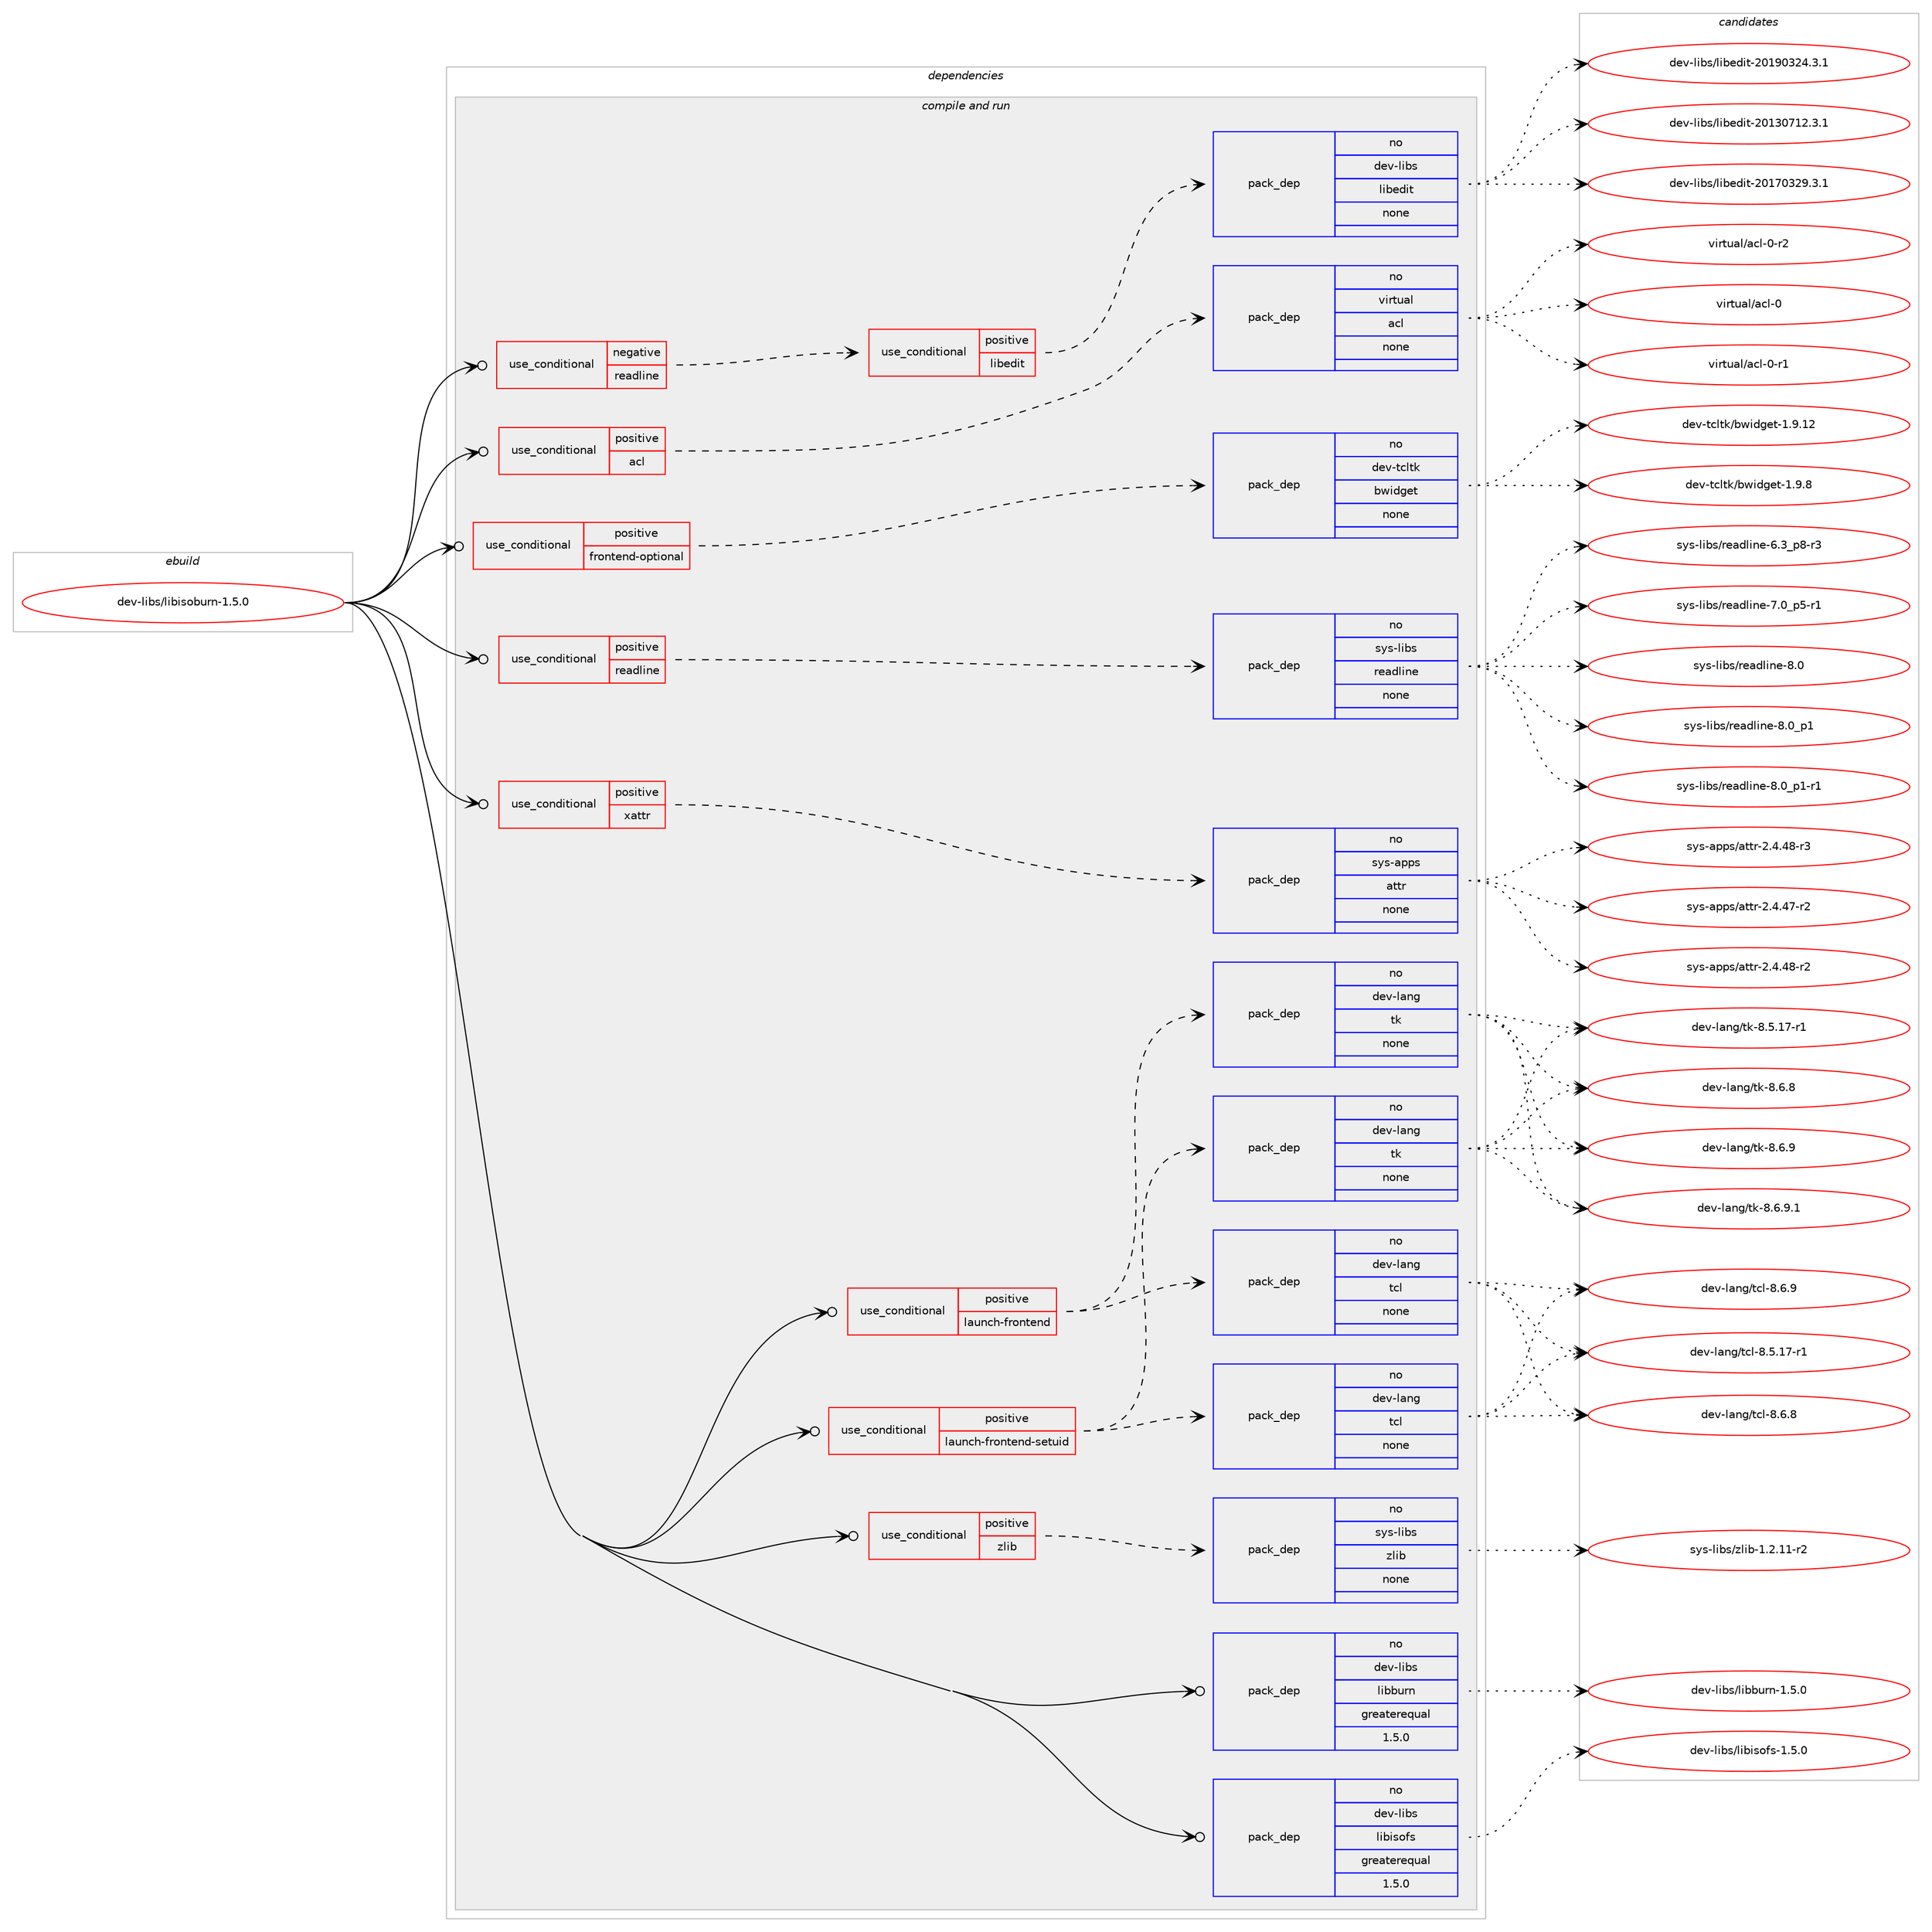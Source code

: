 digraph prolog {

# *************
# Graph options
# *************

newrank=true;
concentrate=true;
compound=true;
graph [rankdir=LR,fontname=Helvetica,fontsize=10,ranksep=1.5];#, ranksep=2.5, nodesep=0.2];
edge  [arrowhead=vee];
node  [fontname=Helvetica,fontsize=10];

# **********
# The ebuild
# **********

subgraph cluster_leftcol {
color=gray;
rank=same;
label=<<i>ebuild</i>>;
id [label="dev-libs/libisoburn-1.5.0", color=red, width=4, href="../dev-libs/libisoburn-1.5.0.svg"];
}

# ****************
# The dependencies
# ****************

subgraph cluster_midcol {
color=gray;
label=<<i>dependencies</i>>;
subgraph cluster_compile {
fillcolor="#eeeeee";
style=filled;
label=<<i>compile</i>>;
}
subgraph cluster_compileandrun {
fillcolor="#eeeeee";
style=filled;
label=<<i>compile and run</i>>;
subgraph cond131786 {
dependency566010 [label=<<TABLE BORDER="0" CELLBORDER="1" CELLSPACING="0" CELLPADDING="4"><TR><TD ROWSPAN="3" CELLPADDING="10">use_conditional</TD></TR><TR><TD>negative</TD></TR><TR><TD>readline</TD></TR></TABLE>>, shape=none, color=red];
subgraph cond131787 {
dependency566011 [label=<<TABLE BORDER="0" CELLBORDER="1" CELLSPACING="0" CELLPADDING="4"><TR><TD ROWSPAN="3" CELLPADDING="10">use_conditional</TD></TR><TR><TD>positive</TD></TR><TR><TD>libedit</TD></TR></TABLE>>, shape=none, color=red];
subgraph pack422735 {
dependency566012 [label=<<TABLE BORDER="0" CELLBORDER="1" CELLSPACING="0" CELLPADDING="4" WIDTH="220"><TR><TD ROWSPAN="6" CELLPADDING="30">pack_dep</TD></TR><TR><TD WIDTH="110">no</TD></TR><TR><TD>dev-libs</TD></TR><TR><TD>libedit</TD></TR><TR><TD>none</TD></TR><TR><TD></TD></TR></TABLE>>, shape=none, color=blue];
}
dependency566011:e -> dependency566012:w [weight=20,style="dashed",arrowhead="vee"];
}
dependency566010:e -> dependency566011:w [weight=20,style="dashed",arrowhead="vee"];
}
id:e -> dependency566010:w [weight=20,style="solid",arrowhead="odotvee"];
subgraph cond131788 {
dependency566013 [label=<<TABLE BORDER="0" CELLBORDER="1" CELLSPACING="0" CELLPADDING="4"><TR><TD ROWSPAN="3" CELLPADDING="10">use_conditional</TD></TR><TR><TD>positive</TD></TR><TR><TD>acl</TD></TR></TABLE>>, shape=none, color=red];
subgraph pack422736 {
dependency566014 [label=<<TABLE BORDER="0" CELLBORDER="1" CELLSPACING="0" CELLPADDING="4" WIDTH="220"><TR><TD ROWSPAN="6" CELLPADDING="30">pack_dep</TD></TR><TR><TD WIDTH="110">no</TD></TR><TR><TD>virtual</TD></TR><TR><TD>acl</TD></TR><TR><TD>none</TD></TR><TR><TD></TD></TR></TABLE>>, shape=none, color=blue];
}
dependency566013:e -> dependency566014:w [weight=20,style="dashed",arrowhead="vee"];
}
id:e -> dependency566013:w [weight=20,style="solid",arrowhead="odotvee"];
subgraph cond131789 {
dependency566015 [label=<<TABLE BORDER="0" CELLBORDER="1" CELLSPACING="0" CELLPADDING="4"><TR><TD ROWSPAN="3" CELLPADDING="10">use_conditional</TD></TR><TR><TD>positive</TD></TR><TR><TD>frontend-optional</TD></TR></TABLE>>, shape=none, color=red];
subgraph pack422737 {
dependency566016 [label=<<TABLE BORDER="0" CELLBORDER="1" CELLSPACING="0" CELLPADDING="4" WIDTH="220"><TR><TD ROWSPAN="6" CELLPADDING="30">pack_dep</TD></TR><TR><TD WIDTH="110">no</TD></TR><TR><TD>dev-tcltk</TD></TR><TR><TD>bwidget</TD></TR><TR><TD>none</TD></TR><TR><TD></TD></TR></TABLE>>, shape=none, color=blue];
}
dependency566015:e -> dependency566016:w [weight=20,style="dashed",arrowhead="vee"];
}
id:e -> dependency566015:w [weight=20,style="solid",arrowhead="odotvee"];
subgraph cond131790 {
dependency566017 [label=<<TABLE BORDER="0" CELLBORDER="1" CELLSPACING="0" CELLPADDING="4"><TR><TD ROWSPAN="3" CELLPADDING="10">use_conditional</TD></TR><TR><TD>positive</TD></TR><TR><TD>launch-frontend</TD></TR></TABLE>>, shape=none, color=red];
subgraph pack422738 {
dependency566018 [label=<<TABLE BORDER="0" CELLBORDER="1" CELLSPACING="0" CELLPADDING="4" WIDTH="220"><TR><TD ROWSPAN="6" CELLPADDING="30">pack_dep</TD></TR><TR><TD WIDTH="110">no</TD></TR><TR><TD>dev-lang</TD></TR><TR><TD>tcl</TD></TR><TR><TD>none</TD></TR><TR><TD></TD></TR></TABLE>>, shape=none, color=blue];
}
dependency566017:e -> dependency566018:w [weight=20,style="dashed",arrowhead="vee"];
subgraph pack422739 {
dependency566019 [label=<<TABLE BORDER="0" CELLBORDER="1" CELLSPACING="0" CELLPADDING="4" WIDTH="220"><TR><TD ROWSPAN="6" CELLPADDING="30">pack_dep</TD></TR><TR><TD WIDTH="110">no</TD></TR><TR><TD>dev-lang</TD></TR><TR><TD>tk</TD></TR><TR><TD>none</TD></TR><TR><TD></TD></TR></TABLE>>, shape=none, color=blue];
}
dependency566017:e -> dependency566019:w [weight=20,style="dashed",arrowhead="vee"];
}
id:e -> dependency566017:w [weight=20,style="solid",arrowhead="odotvee"];
subgraph cond131791 {
dependency566020 [label=<<TABLE BORDER="0" CELLBORDER="1" CELLSPACING="0" CELLPADDING="4"><TR><TD ROWSPAN="3" CELLPADDING="10">use_conditional</TD></TR><TR><TD>positive</TD></TR><TR><TD>launch-frontend-setuid</TD></TR></TABLE>>, shape=none, color=red];
subgraph pack422740 {
dependency566021 [label=<<TABLE BORDER="0" CELLBORDER="1" CELLSPACING="0" CELLPADDING="4" WIDTH="220"><TR><TD ROWSPAN="6" CELLPADDING="30">pack_dep</TD></TR><TR><TD WIDTH="110">no</TD></TR><TR><TD>dev-lang</TD></TR><TR><TD>tcl</TD></TR><TR><TD>none</TD></TR><TR><TD></TD></TR></TABLE>>, shape=none, color=blue];
}
dependency566020:e -> dependency566021:w [weight=20,style="dashed",arrowhead="vee"];
subgraph pack422741 {
dependency566022 [label=<<TABLE BORDER="0" CELLBORDER="1" CELLSPACING="0" CELLPADDING="4" WIDTH="220"><TR><TD ROWSPAN="6" CELLPADDING="30">pack_dep</TD></TR><TR><TD WIDTH="110">no</TD></TR><TR><TD>dev-lang</TD></TR><TR><TD>tk</TD></TR><TR><TD>none</TD></TR><TR><TD></TD></TR></TABLE>>, shape=none, color=blue];
}
dependency566020:e -> dependency566022:w [weight=20,style="dashed",arrowhead="vee"];
}
id:e -> dependency566020:w [weight=20,style="solid",arrowhead="odotvee"];
subgraph cond131792 {
dependency566023 [label=<<TABLE BORDER="0" CELLBORDER="1" CELLSPACING="0" CELLPADDING="4"><TR><TD ROWSPAN="3" CELLPADDING="10">use_conditional</TD></TR><TR><TD>positive</TD></TR><TR><TD>readline</TD></TR></TABLE>>, shape=none, color=red];
subgraph pack422742 {
dependency566024 [label=<<TABLE BORDER="0" CELLBORDER="1" CELLSPACING="0" CELLPADDING="4" WIDTH="220"><TR><TD ROWSPAN="6" CELLPADDING="30">pack_dep</TD></TR><TR><TD WIDTH="110">no</TD></TR><TR><TD>sys-libs</TD></TR><TR><TD>readline</TD></TR><TR><TD>none</TD></TR><TR><TD></TD></TR></TABLE>>, shape=none, color=blue];
}
dependency566023:e -> dependency566024:w [weight=20,style="dashed",arrowhead="vee"];
}
id:e -> dependency566023:w [weight=20,style="solid",arrowhead="odotvee"];
subgraph cond131793 {
dependency566025 [label=<<TABLE BORDER="0" CELLBORDER="1" CELLSPACING="0" CELLPADDING="4"><TR><TD ROWSPAN="3" CELLPADDING="10">use_conditional</TD></TR><TR><TD>positive</TD></TR><TR><TD>xattr</TD></TR></TABLE>>, shape=none, color=red];
subgraph pack422743 {
dependency566026 [label=<<TABLE BORDER="0" CELLBORDER="1" CELLSPACING="0" CELLPADDING="4" WIDTH="220"><TR><TD ROWSPAN="6" CELLPADDING="30">pack_dep</TD></TR><TR><TD WIDTH="110">no</TD></TR><TR><TD>sys-apps</TD></TR><TR><TD>attr</TD></TR><TR><TD>none</TD></TR><TR><TD></TD></TR></TABLE>>, shape=none, color=blue];
}
dependency566025:e -> dependency566026:w [weight=20,style="dashed",arrowhead="vee"];
}
id:e -> dependency566025:w [weight=20,style="solid",arrowhead="odotvee"];
subgraph cond131794 {
dependency566027 [label=<<TABLE BORDER="0" CELLBORDER="1" CELLSPACING="0" CELLPADDING="4"><TR><TD ROWSPAN="3" CELLPADDING="10">use_conditional</TD></TR><TR><TD>positive</TD></TR><TR><TD>zlib</TD></TR></TABLE>>, shape=none, color=red];
subgraph pack422744 {
dependency566028 [label=<<TABLE BORDER="0" CELLBORDER="1" CELLSPACING="0" CELLPADDING="4" WIDTH="220"><TR><TD ROWSPAN="6" CELLPADDING="30">pack_dep</TD></TR><TR><TD WIDTH="110">no</TD></TR><TR><TD>sys-libs</TD></TR><TR><TD>zlib</TD></TR><TR><TD>none</TD></TR><TR><TD></TD></TR></TABLE>>, shape=none, color=blue];
}
dependency566027:e -> dependency566028:w [weight=20,style="dashed",arrowhead="vee"];
}
id:e -> dependency566027:w [weight=20,style="solid",arrowhead="odotvee"];
subgraph pack422745 {
dependency566029 [label=<<TABLE BORDER="0" CELLBORDER="1" CELLSPACING="0" CELLPADDING="4" WIDTH="220"><TR><TD ROWSPAN="6" CELLPADDING="30">pack_dep</TD></TR><TR><TD WIDTH="110">no</TD></TR><TR><TD>dev-libs</TD></TR><TR><TD>libburn</TD></TR><TR><TD>greaterequal</TD></TR><TR><TD>1.5.0</TD></TR></TABLE>>, shape=none, color=blue];
}
id:e -> dependency566029:w [weight=20,style="solid",arrowhead="odotvee"];
subgraph pack422746 {
dependency566030 [label=<<TABLE BORDER="0" CELLBORDER="1" CELLSPACING="0" CELLPADDING="4" WIDTH="220"><TR><TD ROWSPAN="6" CELLPADDING="30">pack_dep</TD></TR><TR><TD WIDTH="110">no</TD></TR><TR><TD>dev-libs</TD></TR><TR><TD>libisofs</TD></TR><TR><TD>greaterequal</TD></TR><TR><TD>1.5.0</TD></TR></TABLE>>, shape=none, color=blue];
}
id:e -> dependency566030:w [weight=20,style="solid",arrowhead="odotvee"];
}
subgraph cluster_run {
fillcolor="#eeeeee";
style=filled;
label=<<i>run</i>>;
}
}

# **************
# The candidates
# **************

subgraph cluster_choices {
rank=same;
color=gray;
label=<<i>candidates</i>>;

subgraph choice422735 {
color=black;
nodesep=1;
choice1001011184510810598115471081059810110010511645504849514855495046514649 [label="dev-libs/libedit-20130712.3.1", color=red, width=4,href="../dev-libs/libedit-20130712.3.1.svg"];
choice1001011184510810598115471081059810110010511645504849554851505746514649 [label="dev-libs/libedit-20170329.3.1", color=red, width=4,href="../dev-libs/libedit-20170329.3.1.svg"];
choice1001011184510810598115471081059810110010511645504849574851505246514649 [label="dev-libs/libedit-20190324.3.1", color=red, width=4,href="../dev-libs/libedit-20190324.3.1.svg"];
dependency566012:e -> choice1001011184510810598115471081059810110010511645504849514855495046514649:w [style=dotted,weight="100"];
dependency566012:e -> choice1001011184510810598115471081059810110010511645504849554851505746514649:w [style=dotted,weight="100"];
dependency566012:e -> choice1001011184510810598115471081059810110010511645504849574851505246514649:w [style=dotted,weight="100"];
}
subgraph choice422736 {
color=black;
nodesep=1;
choice118105114116117971084797991084548 [label="virtual/acl-0", color=red, width=4,href="../virtual/acl-0.svg"];
choice1181051141161179710847979910845484511449 [label="virtual/acl-0-r1", color=red, width=4,href="../virtual/acl-0-r1.svg"];
choice1181051141161179710847979910845484511450 [label="virtual/acl-0-r2", color=red, width=4,href="../virtual/acl-0-r2.svg"];
dependency566014:e -> choice118105114116117971084797991084548:w [style=dotted,weight="100"];
dependency566014:e -> choice1181051141161179710847979910845484511449:w [style=dotted,weight="100"];
dependency566014:e -> choice1181051141161179710847979910845484511450:w [style=dotted,weight="100"];
}
subgraph choice422737 {
color=black;
nodesep=1;
choice1001011184511699108116107479811910510010310111645494657464950 [label="dev-tcltk/bwidget-1.9.12", color=red, width=4,href="../dev-tcltk/bwidget-1.9.12.svg"];
choice10010111845116991081161074798119105100103101116454946574656 [label="dev-tcltk/bwidget-1.9.8", color=red, width=4,href="../dev-tcltk/bwidget-1.9.8.svg"];
dependency566016:e -> choice1001011184511699108116107479811910510010310111645494657464950:w [style=dotted,weight="100"];
dependency566016:e -> choice10010111845116991081161074798119105100103101116454946574656:w [style=dotted,weight="100"];
}
subgraph choice422738 {
color=black;
nodesep=1;
choice10010111845108971101034711699108455646534649554511449 [label="dev-lang/tcl-8.5.17-r1", color=red, width=4,href="../dev-lang/tcl-8.5.17-r1.svg"];
choice10010111845108971101034711699108455646544656 [label="dev-lang/tcl-8.6.8", color=red, width=4,href="../dev-lang/tcl-8.6.8.svg"];
choice10010111845108971101034711699108455646544657 [label="dev-lang/tcl-8.6.9", color=red, width=4,href="../dev-lang/tcl-8.6.9.svg"];
dependency566018:e -> choice10010111845108971101034711699108455646534649554511449:w [style=dotted,weight="100"];
dependency566018:e -> choice10010111845108971101034711699108455646544656:w [style=dotted,weight="100"];
dependency566018:e -> choice10010111845108971101034711699108455646544657:w [style=dotted,weight="100"];
}
subgraph choice422739 {
color=black;
nodesep=1;
choice100101118451089711010347116107455646534649554511449 [label="dev-lang/tk-8.5.17-r1", color=red, width=4,href="../dev-lang/tk-8.5.17-r1.svg"];
choice100101118451089711010347116107455646544656 [label="dev-lang/tk-8.6.8", color=red, width=4,href="../dev-lang/tk-8.6.8.svg"];
choice100101118451089711010347116107455646544657 [label="dev-lang/tk-8.6.9", color=red, width=4,href="../dev-lang/tk-8.6.9.svg"];
choice1001011184510897110103471161074556465446574649 [label="dev-lang/tk-8.6.9.1", color=red, width=4,href="../dev-lang/tk-8.6.9.1.svg"];
dependency566019:e -> choice100101118451089711010347116107455646534649554511449:w [style=dotted,weight="100"];
dependency566019:e -> choice100101118451089711010347116107455646544656:w [style=dotted,weight="100"];
dependency566019:e -> choice100101118451089711010347116107455646544657:w [style=dotted,weight="100"];
dependency566019:e -> choice1001011184510897110103471161074556465446574649:w [style=dotted,weight="100"];
}
subgraph choice422740 {
color=black;
nodesep=1;
choice10010111845108971101034711699108455646534649554511449 [label="dev-lang/tcl-8.5.17-r1", color=red, width=4,href="../dev-lang/tcl-8.5.17-r1.svg"];
choice10010111845108971101034711699108455646544656 [label="dev-lang/tcl-8.6.8", color=red, width=4,href="../dev-lang/tcl-8.6.8.svg"];
choice10010111845108971101034711699108455646544657 [label="dev-lang/tcl-8.6.9", color=red, width=4,href="../dev-lang/tcl-8.6.9.svg"];
dependency566021:e -> choice10010111845108971101034711699108455646534649554511449:w [style=dotted,weight="100"];
dependency566021:e -> choice10010111845108971101034711699108455646544656:w [style=dotted,weight="100"];
dependency566021:e -> choice10010111845108971101034711699108455646544657:w [style=dotted,weight="100"];
}
subgraph choice422741 {
color=black;
nodesep=1;
choice100101118451089711010347116107455646534649554511449 [label="dev-lang/tk-8.5.17-r1", color=red, width=4,href="../dev-lang/tk-8.5.17-r1.svg"];
choice100101118451089711010347116107455646544656 [label="dev-lang/tk-8.6.8", color=red, width=4,href="../dev-lang/tk-8.6.8.svg"];
choice100101118451089711010347116107455646544657 [label="dev-lang/tk-8.6.9", color=red, width=4,href="../dev-lang/tk-8.6.9.svg"];
choice1001011184510897110103471161074556465446574649 [label="dev-lang/tk-8.6.9.1", color=red, width=4,href="../dev-lang/tk-8.6.9.1.svg"];
dependency566022:e -> choice100101118451089711010347116107455646534649554511449:w [style=dotted,weight="100"];
dependency566022:e -> choice100101118451089711010347116107455646544656:w [style=dotted,weight="100"];
dependency566022:e -> choice100101118451089711010347116107455646544657:w [style=dotted,weight="100"];
dependency566022:e -> choice1001011184510897110103471161074556465446574649:w [style=dotted,weight="100"];
}
subgraph choice422742 {
color=black;
nodesep=1;
choice115121115451081059811547114101971001081051101014554465195112564511451 [label="sys-libs/readline-6.3_p8-r3", color=red, width=4,href="../sys-libs/readline-6.3_p8-r3.svg"];
choice115121115451081059811547114101971001081051101014555464895112534511449 [label="sys-libs/readline-7.0_p5-r1", color=red, width=4,href="../sys-libs/readline-7.0_p5-r1.svg"];
choice1151211154510810598115471141019710010810511010145564648 [label="sys-libs/readline-8.0", color=red, width=4,href="../sys-libs/readline-8.0.svg"];
choice11512111545108105981154711410197100108105110101455646489511249 [label="sys-libs/readline-8.0_p1", color=red, width=4,href="../sys-libs/readline-8.0_p1.svg"];
choice115121115451081059811547114101971001081051101014556464895112494511449 [label="sys-libs/readline-8.0_p1-r1", color=red, width=4,href="../sys-libs/readline-8.0_p1-r1.svg"];
dependency566024:e -> choice115121115451081059811547114101971001081051101014554465195112564511451:w [style=dotted,weight="100"];
dependency566024:e -> choice115121115451081059811547114101971001081051101014555464895112534511449:w [style=dotted,weight="100"];
dependency566024:e -> choice1151211154510810598115471141019710010810511010145564648:w [style=dotted,weight="100"];
dependency566024:e -> choice11512111545108105981154711410197100108105110101455646489511249:w [style=dotted,weight="100"];
dependency566024:e -> choice115121115451081059811547114101971001081051101014556464895112494511449:w [style=dotted,weight="100"];
}
subgraph choice422743 {
color=black;
nodesep=1;
choice11512111545971121121154797116116114455046524652554511450 [label="sys-apps/attr-2.4.47-r2", color=red, width=4,href="../sys-apps/attr-2.4.47-r2.svg"];
choice11512111545971121121154797116116114455046524652564511450 [label="sys-apps/attr-2.4.48-r2", color=red, width=4,href="../sys-apps/attr-2.4.48-r2.svg"];
choice11512111545971121121154797116116114455046524652564511451 [label="sys-apps/attr-2.4.48-r3", color=red, width=4,href="../sys-apps/attr-2.4.48-r3.svg"];
dependency566026:e -> choice11512111545971121121154797116116114455046524652554511450:w [style=dotted,weight="100"];
dependency566026:e -> choice11512111545971121121154797116116114455046524652564511450:w [style=dotted,weight="100"];
dependency566026:e -> choice11512111545971121121154797116116114455046524652564511451:w [style=dotted,weight="100"];
}
subgraph choice422744 {
color=black;
nodesep=1;
choice11512111545108105981154712210810598454946504649494511450 [label="sys-libs/zlib-1.2.11-r2", color=red, width=4,href="../sys-libs/zlib-1.2.11-r2.svg"];
dependency566028:e -> choice11512111545108105981154712210810598454946504649494511450:w [style=dotted,weight="100"];
}
subgraph choice422745 {
color=black;
nodesep=1;
choice1001011184510810598115471081059898117114110454946534648 [label="dev-libs/libburn-1.5.0", color=red, width=4,href="../dev-libs/libburn-1.5.0.svg"];
dependency566029:e -> choice1001011184510810598115471081059898117114110454946534648:w [style=dotted,weight="100"];
}
subgraph choice422746 {
color=black;
nodesep=1;
choice10010111845108105981154710810598105115111102115454946534648 [label="dev-libs/libisofs-1.5.0", color=red, width=4,href="../dev-libs/libisofs-1.5.0.svg"];
dependency566030:e -> choice10010111845108105981154710810598105115111102115454946534648:w [style=dotted,weight="100"];
}
}

}
